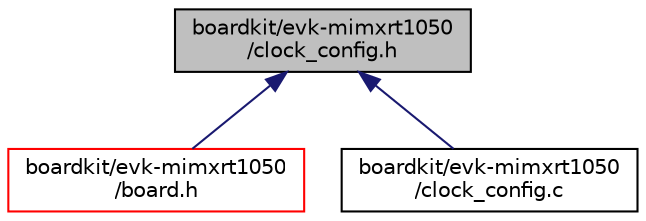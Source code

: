 digraph "boardkit/evk-mimxrt1050/clock_config.h"
{
  edge [fontname="Helvetica",fontsize="10",labelfontname="Helvetica",labelfontsize="10"];
  node [fontname="Helvetica",fontsize="10",shape=record];
  Node1 [label="boardkit/evk-mimxrt1050\l/clock_config.h",height=0.2,width=0.4,color="black", fillcolor="grey75", style="filled", fontcolor="black"];
  Node1 -> Node2 [dir="back",color="midnightblue",fontsize="10",style="solid",fontname="Helvetica"];
  Node2 [label="boardkit/evk-mimxrt1050\l/board.h",height=0.2,width=0.4,color="red", fillcolor="white", style="filled",URL="$evk-mimxrt1050_2board_8h.html"];
  Node1 -> Node4 [dir="back",color="midnightblue",fontsize="10",style="solid",fontname="Helvetica"];
  Node4 [label="boardkit/evk-mimxrt1050\l/clock_config.c",height=0.2,width=0.4,color="black", fillcolor="white", style="filled",URL="$evk-mimxrt1050_2clock__config_8c.html"];
}
